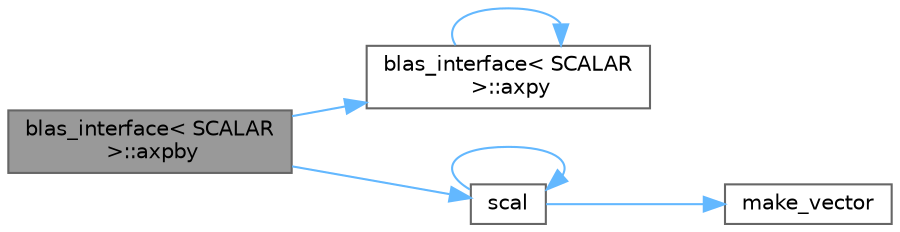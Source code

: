digraph "blas_interface&lt; SCALAR &gt;::axpby"
{
 // LATEX_PDF_SIZE
  bgcolor="transparent";
  edge [fontname=Helvetica,fontsize=10,labelfontname=Helvetica,labelfontsize=10];
  node [fontname=Helvetica,fontsize=10,shape=box,height=0.2,width=0.4];
  rankdir="LR";
  Node1 [id="Node000001",label="blas_interface\< SCALAR\l \>::axpby",height=0.2,width=0.4,color="gray40", fillcolor="grey60", style="filled", fontcolor="black",tooltip=" "];
  Node1 -> Node2 [id="edge1_Node000001_Node000002",color="steelblue1",style="solid",tooltip=" "];
  Node2 [id="Node000002",label="blas_interface\< SCALAR\l \>::axpy",height=0.2,width=0.4,color="grey40", fillcolor="white", style="filled",URL="$classblas__interface_3_01_s_c_a_l_a_r_01_4.html#a94ca3be1c2f513fb860997124461c434",tooltip=" "];
  Node2 -> Node2 [id="edge2_Node000002_Node000002",color="steelblue1",style="solid",tooltip=" "];
  Node1 -> Node3 [id="edge3_Node000001_Node000003",color="steelblue1",style="solid",tooltip=" "];
  Node3 [id="Node000003",label="scal",height=0.2,width=0.4,color="grey40", fillcolor="white", style="filled",URL="$level1__impl_8h.html#a872cb790fa413111188c689effafcfa6",tooltip=" "];
  Node3 -> Node4 [id="edge4_Node000003_Node000004",color="steelblue1",style="solid",tooltip=" "];
  Node4 [id="Node000004",label="make_vector",height=0.2,width=0.4,color="grey40", fillcolor="white", style="filled",URL="$level1__impl_8h.html#ae339a3d924ebae3773d8cd03d2a37ffc",tooltip=" "];
  Node3 -> Node3 [id="edge5_Node000003_Node000003",color="steelblue1",style="solid",tooltip=" "];
}
